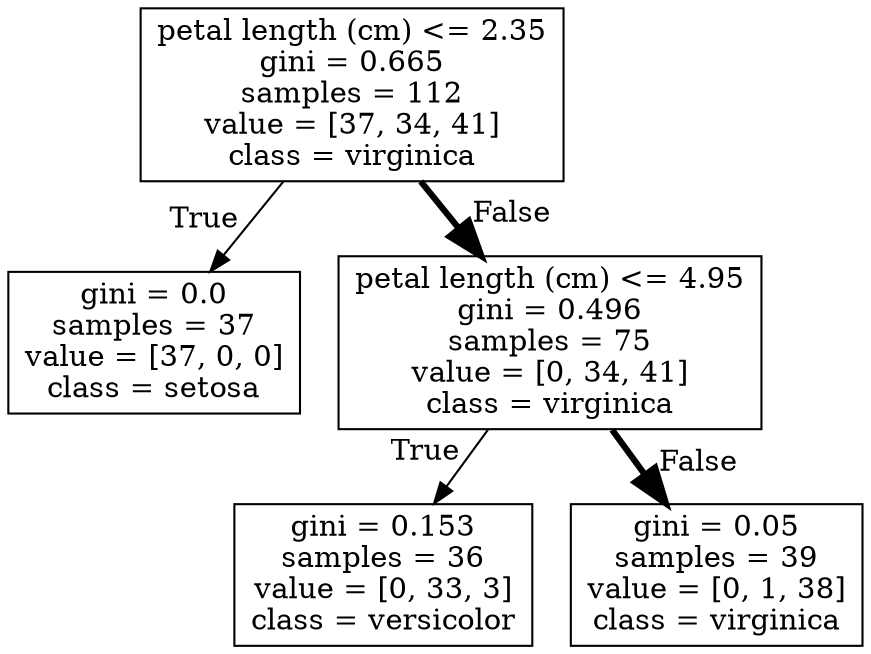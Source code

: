 digraph Tree {
node [shape=box] ;
0 [label="petal length (cm) <= 2.35\ngini = 0.665\nsamples = 112\nvalue = [37, 34, 41]\nclass = virginica"] ;
1 [label="gini = 0.0\nsamples = 37\nvalue = [37, 0, 0]\nclass = setosa"] ;
0 -> 1 [labeldistance=2.5, labelangle=45, headlabel="True"] ;
2 [label="petal length (cm) <= 4.95\ngini = 0.496\nsamples = 75\nvalue = [0, 34, 41]\nclass = virginica"] ;
0 -> 2 [labeldistance=2.5, labelangle=-75, headlabel="False", arrowsize=1.7, penwidth = 3] ;
3 [label="gini = 0.153\nsamples = 36\nvalue = [0, 33, 3]\nclass = versicolor"] ;
2 -> 3 [labeldistance=2.5, labelangle=45, headlabel="True"] ;
4 [label="gini = 0.05\nsamples = 39\nvalue = [0, 1, 38]\nclass = virginica"] ;
2 -> 4 [labeldistance=2.5, labelangle=-75, headlabel="False", arrowsize=1.7, penwidth = 3];
}
